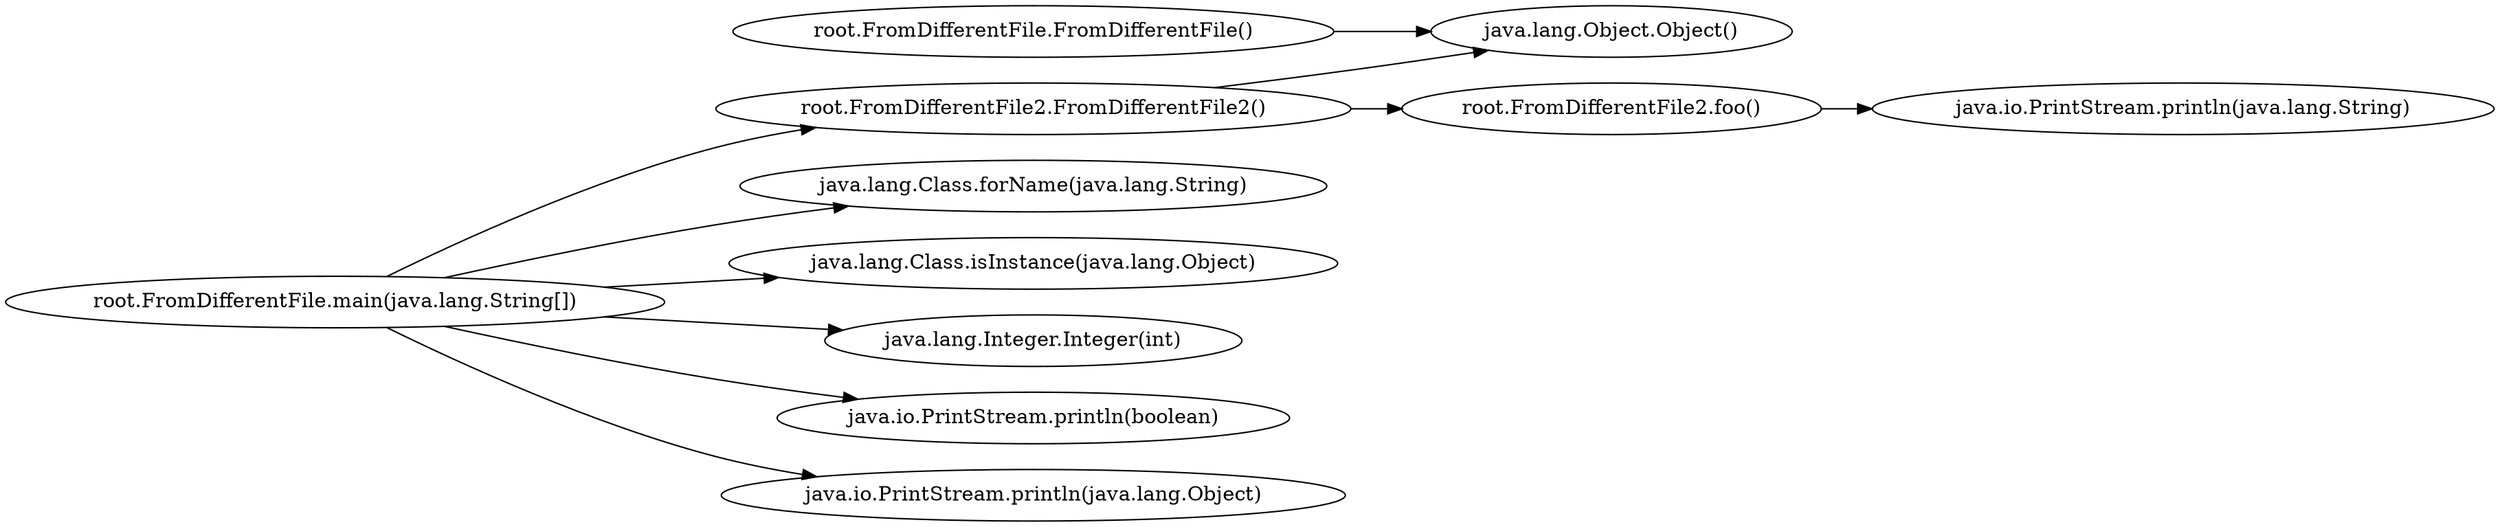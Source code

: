 digraph graphname {
rankdir="LR";
0 [label="root.FromDifferentFile.FromDifferentFile()"]
7 [label="root.FromDifferentFile2.FromDifferentFile2()"]
9 [label="root.FromDifferentFile2.foo()"]
3 [label="java.lang.Class.forName(java.lang.String)"]
5 [label="java.lang.Class.isInstance(java.lang.Object)"]
4 [label="java.lang.Integer.Integer(int)"]
1 [label="java.lang.Object.Object()"]
2 [label="root.FromDifferentFile.main(java.lang.String[])"]
6 [label="java.io.PrintStream.println(boolean)"]
8 [label="java.io.PrintStream.println(java.lang.Object)"]
10 [label="java.io.PrintStream.println(java.lang.String)"]
0 -> 1
2 -> 3
2 -> 4
2 -> 5
2 -> 6
2 -> 7
2 -> 8
7 -> 1
7 -> 9
9 -> 10
}
